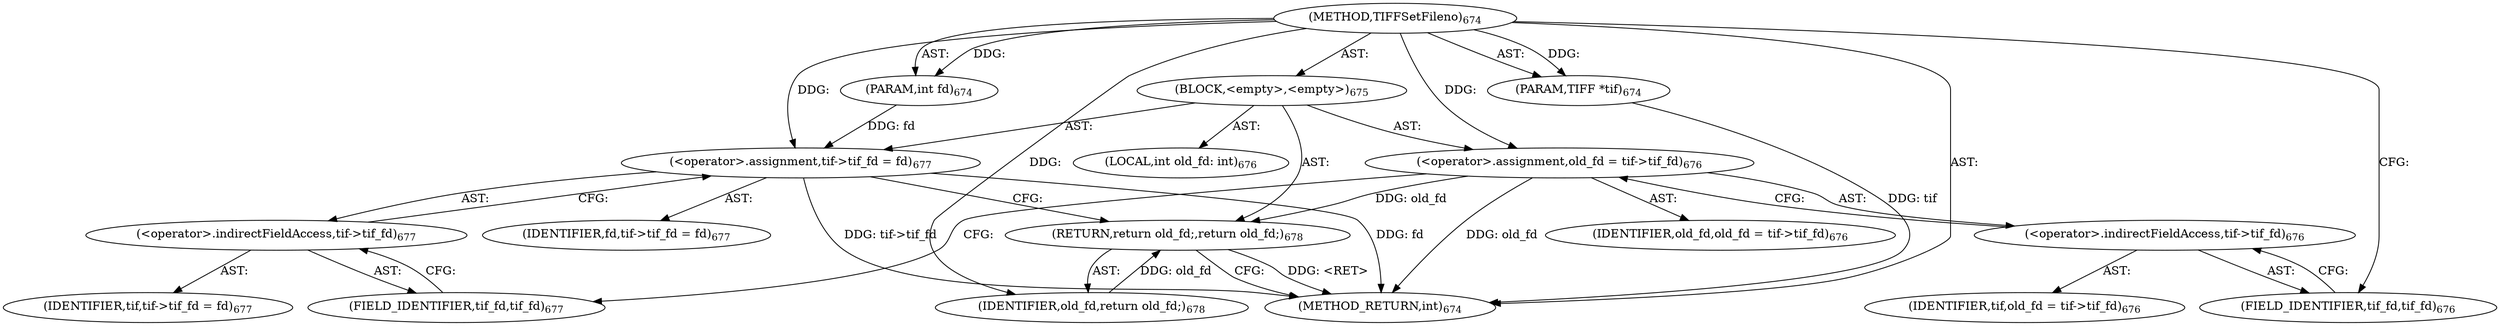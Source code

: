 digraph "TIFFSetFileno" {  
"1455" [label = <(METHOD,TIFFSetFileno)<SUB>674</SUB>> ]
"1456" [label = <(PARAM,TIFF *tif)<SUB>674</SUB>> ]
"1457" [label = <(PARAM,int fd)<SUB>674</SUB>> ]
"1458" [label = <(BLOCK,&lt;empty&gt;,&lt;empty&gt;)<SUB>675</SUB>> ]
"1459" [label = <(LOCAL,int old_fd: int)<SUB>676</SUB>> ]
"1460" [label = <(&lt;operator&gt;.assignment,old_fd = tif-&gt;tif_fd)<SUB>676</SUB>> ]
"1461" [label = <(IDENTIFIER,old_fd,old_fd = tif-&gt;tif_fd)<SUB>676</SUB>> ]
"1462" [label = <(&lt;operator&gt;.indirectFieldAccess,tif-&gt;tif_fd)<SUB>676</SUB>> ]
"1463" [label = <(IDENTIFIER,tif,old_fd = tif-&gt;tif_fd)<SUB>676</SUB>> ]
"1464" [label = <(FIELD_IDENTIFIER,tif_fd,tif_fd)<SUB>676</SUB>> ]
"1465" [label = <(&lt;operator&gt;.assignment,tif-&gt;tif_fd = fd)<SUB>677</SUB>> ]
"1466" [label = <(&lt;operator&gt;.indirectFieldAccess,tif-&gt;tif_fd)<SUB>677</SUB>> ]
"1467" [label = <(IDENTIFIER,tif,tif-&gt;tif_fd = fd)<SUB>677</SUB>> ]
"1468" [label = <(FIELD_IDENTIFIER,tif_fd,tif_fd)<SUB>677</SUB>> ]
"1469" [label = <(IDENTIFIER,fd,tif-&gt;tif_fd = fd)<SUB>677</SUB>> ]
"1470" [label = <(RETURN,return old_fd;,return old_fd;)<SUB>678</SUB>> ]
"1471" [label = <(IDENTIFIER,old_fd,return old_fd;)<SUB>678</SUB>> ]
"1472" [label = <(METHOD_RETURN,int)<SUB>674</SUB>> ]
  "1455" -> "1456"  [ label = "AST: "] 
  "1455" -> "1457"  [ label = "AST: "] 
  "1455" -> "1458"  [ label = "AST: "] 
  "1455" -> "1472"  [ label = "AST: "] 
  "1458" -> "1459"  [ label = "AST: "] 
  "1458" -> "1460"  [ label = "AST: "] 
  "1458" -> "1465"  [ label = "AST: "] 
  "1458" -> "1470"  [ label = "AST: "] 
  "1460" -> "1461"  [ label = "AST: "] 
  "1460" -> "1462"  [ label = "AST: "] 
  "1462" -> "1463"  [ label = "AST: "] 
  "1462" -> "1464"  [ label = "AST: "] 
  "1465" -> "1466"  [ label = "AST: "] 
  "1465" -> "1469"  [ label = "AST: "] 
  "1466" -> "1467"  [ label = "AST: "] 
  "1466" -> "1468"  [ label = "AST: "] 
  "1470" -> "1471"  [ label = "AST: "] 
  "1460" -> "1468"  [ label = "CFG: "] 
  "1465" -> "1470"  [ label = "CFG: "] 
  "1470" -> "1472"  [ label = "CFG: "] 
  "1462" -> "1460"  [ label = "CFG: "] 
  "1466" -> "1465"  [ label = "CFG: "] 
  "1464" -> "1462"  [ label = "CFG: "] 
  "1468" -> "1466"  [ label = "CFG: "] 
  "1455" -> "1464"  [ label = "CFG: "] 
  "1470" -> "1472"  [ label = "DDG: &lt;RET&gt;"] 
  "1456" -> "1472"  [ label = "DDG: tif"] 
  "1460" -> "1472"  [ label = "DDG: old_fd"] 
  "1465" -> "1472"  [ label = "DDG: tif-&gt;tif_fd"] 
  "1465" -> "1472"  [ label = "DDG: fd"] 
  "1455" -> "1456"  [ label = "DDG: "] 
  "1455" -> "1457"  [ label = "DDG: "] 
  "1457" -> "1465"  [ label = "DDG: fd"] 
  "1455" -> "1465"  [ label = "DDG: "] 
  "1471" -> "1470"  [ label = "DDG: old_fd"] 
  "1460" -> "1470"  [ label = "DDG: old_fd"] 
  "1455" -> "1460"  [ label = "DDG: "] 
  "1455" -> "1471"  [ label = "DDG: "] 
}
